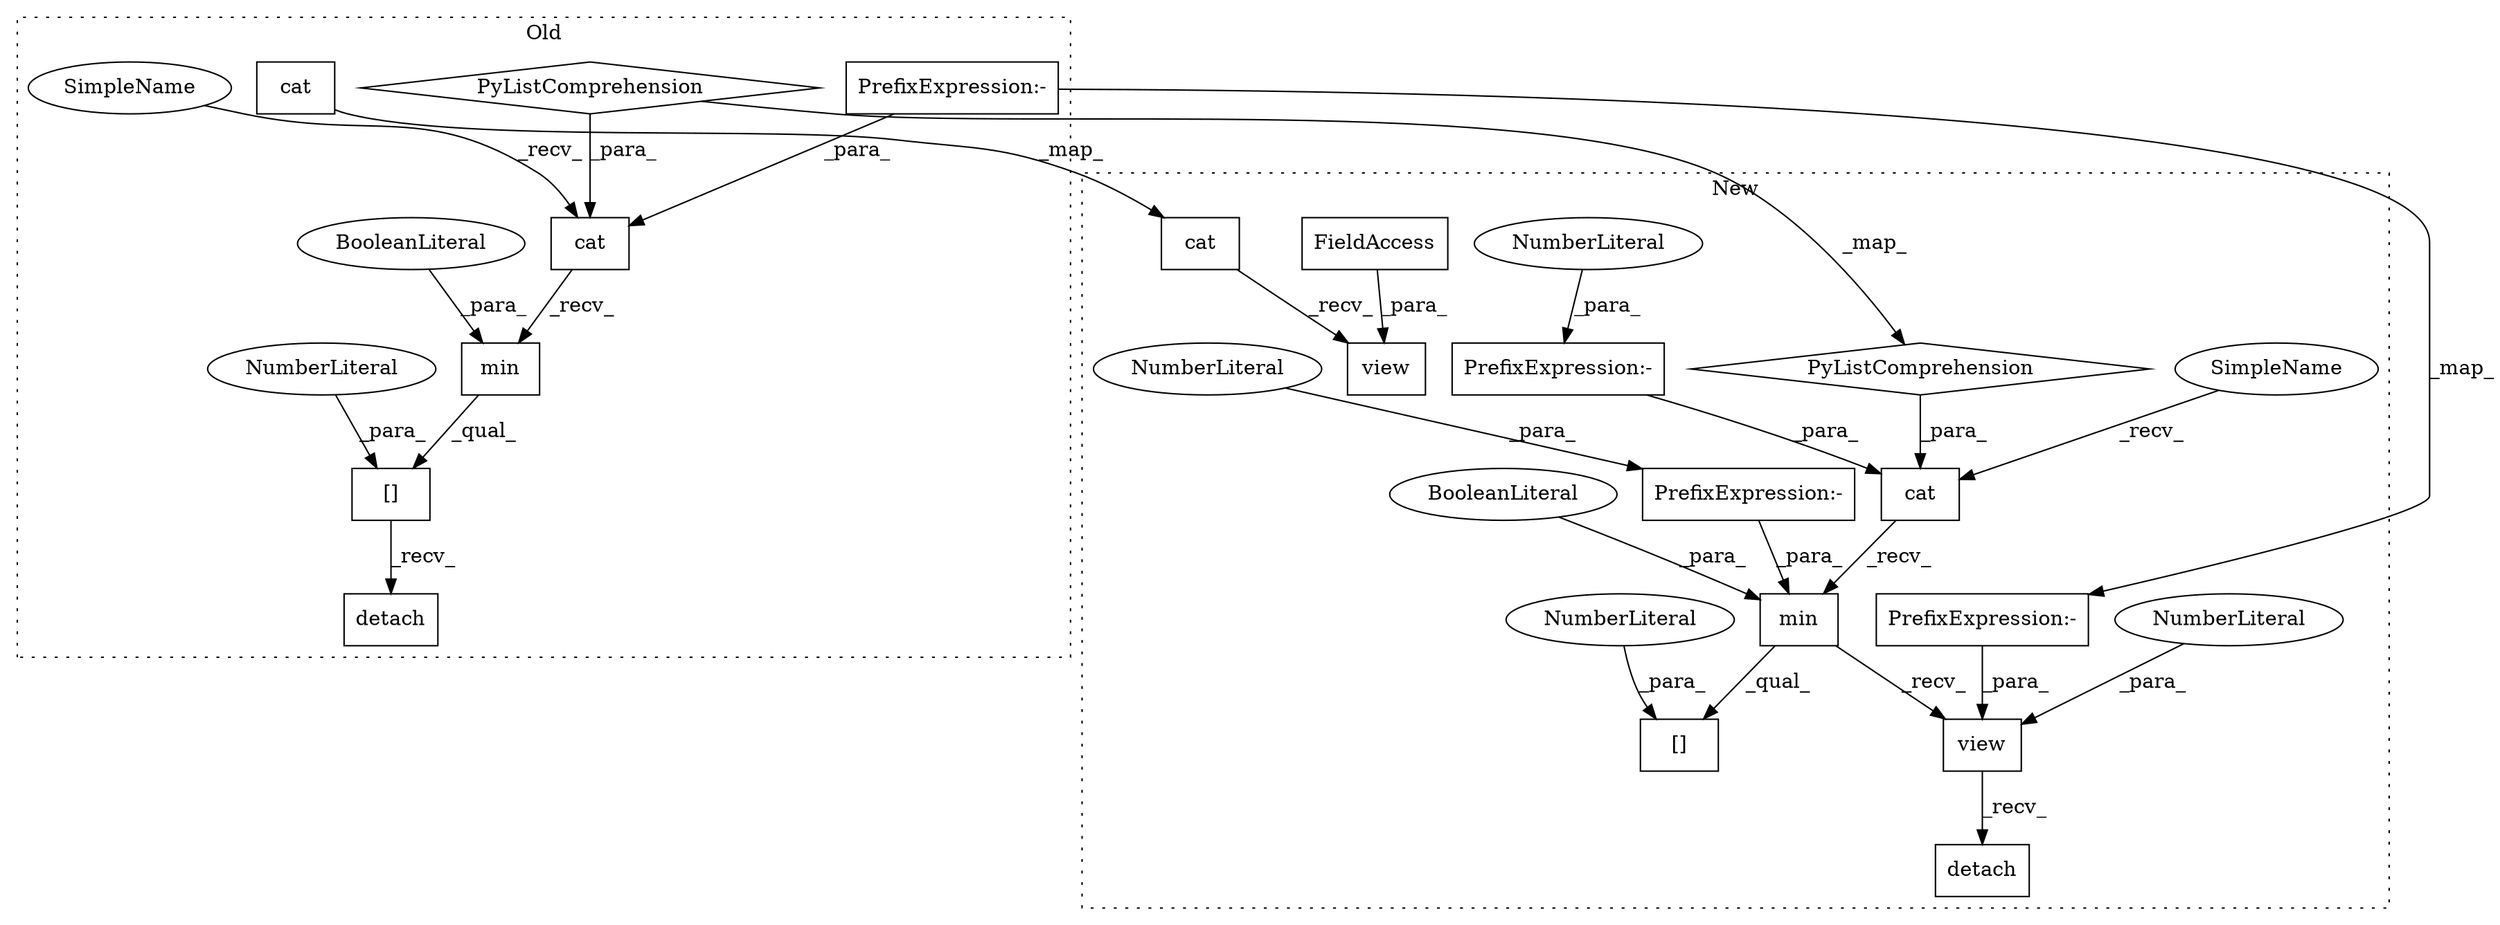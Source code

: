 digraph G {
subgraph cluster0 {
1 [label="detach" a="32" s="5142" l="8" shape="box"];
5 [label="min" a="32" s="5126,5137" l="4,1" shape="box"];
8 [label="cat" a="32" s="4943,5093" l="15,1" shape="box"];
12 [label="BooleanLiteral" a="9" s="5133" l="4" shape="ellipse"];
14 [label="PyListComprehension" a="109" s="4958" l="138" shape="diamond"];
17 [label="cat" a="32" s="4511,4530" l="4,1" shape="box"];
20 [label="[]" a="2" s="5113,5140" l="26,1" shape="box"];
21 [label="NumberLiteral" a="34" s="5139" l="1" shape="ellipse"];
26 [label="PrefixExpression:-" a="38" s="5091" l="1" shape="box"];
27 [label="SimpleName" a="42" s="4937" l="5" shape="ellipse"];
label = "Old";
style="dotted";
}
subgraph cluster1 {
2 [label="view" a="32" s="5396,5405" l="5,1" shape="box"];
3 [label="NumberLiteral" a="34" s="5404" l="1" shape="ellipse"];
4 [label="detach" a="32" s="5407" l="8" shape="box"];
6 [label="min" a="32" s="5175,5186" l="4,1" shape="box"];
7 [label="cat" a="32" s="5154,5173" l="4,1" shape="box"];
9 [label="[]" a="2" s="5148,5189" l="40,1" shape="box"];
10 [label="NumberLiteral" a="34" s="5188" l="1" shape="ellipse"];
11 [label="BooleanLiteral" a="9" s="5182" l="4" shape="ellipse"];
13 [label="PyListComprehension" a="109" s="4997" l="138" shape="diamond"];
15 [label="PrefixExpression:-" a="38" s="5171" l="1" shape="box"];
16 [label="NumberLiteral" a="34" s="5172" l="1" shape="ellipse"];
18 [label="cat" a="32" s="4535,4554" l="4,1" shape="box"];
19 [label="view" a="32" s="4556,4581" l="5,1" shape="box"];
22 [label="FieldAccess" a="22" s="4564" l="17" shape="box"];
23 [label="PrefixExpression:-" a="38" s="5179" l="1" shape="box"];
24 [label="NumberLiteral" a="34" s="5180" l="1" shape="ellipse"];
25 [label="PrefixExpression:-" a="38" s="5401" l="1" shape="box"];
28 [label="SimpleName" a="42" s="5148" l="5" shape="ellipse"];
label = "New";
style="dotted";
}
2 -> 4 [label="_recv_"];
3 -> 2 [label="_para_"];
5 -> 20 [label="_qual_"];
6 -> 9 [label="_qual_"];
6 -> 2 [label="_recv_"];
7 -> 6 [label="_recv_"];
8 -> 5 [label="_recv_"];
10 -> 9 [label="_para_"];
11 -> 6 [label="_para_"];
12 -> 5 [label="_para_"];
13 -> 7 [label="_para_"];
14 -> 8 [label="_para_"];
14 -> 13 [label="_map_"];
15 -> 7 [label="_para_"];
16 -> 15 [label="_para_"];
17 -> 18 [label="_map_"];
18 -> 19 [label="_recv_"];
20 -> 1 [label="_recv_"];
21 -> 20 [label="_para_"];
22 -> 19 [label="_para_"];
23 -> 6 [label="_para_"];
24 -> 23 [label="_para_"];
25 -> 2 [label="_para_"];
26 -> 8 [label="_para_"];
26 -> 25 [label="_map_"];
27 -> 8 [label="_recv_"];
28 -> 7 [label="_recv_"];
}